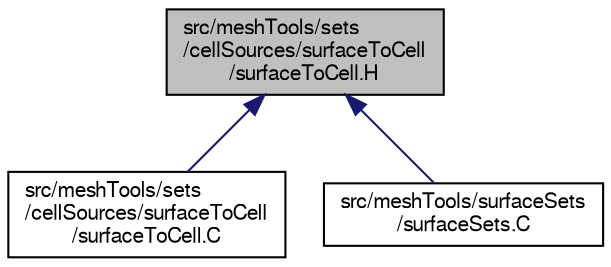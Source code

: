 digraph "src/meshTools/sets/cellSources/surfaceToCell/surfaceToCell.H"
{
  bgcolor="transparent";
  edge [fontname="FreeSans",fontsize="10",labelfontname="FreeSans",labelfontsize="10"];
  node [fontname="FreeSans",fontsize="10",shape=record];
  Node147 [label="src/meshTools/sets\l/cellSources/surfaceToCell\l/surfaceToCell.H",height=0.2,width=0.4,color="black", fillcolor="grey75", style="filled", fontcolor="black"];
  Node147 -> Node148 [dir="back",color="midnightblue",fontsize="10",style="solid",fontname="FreeSans"];
  Node148 [label="src/meshTools/sets\l/cellSources/surfaceToCell\l/surfaceToCell.C",height=0.2,width=0.4,color="black",URL="$a07946.html"];
  Node147 -> Node149 [dir="back",color="midnightblue",fontsize="10",style="solid",fontname="FreeSans"];
  Node149 [label="src/meshTools/surfaceSets\l/surfaceSets.C",height=0.2,width=0.4,color="black",URL="$a08162.html"];
}
